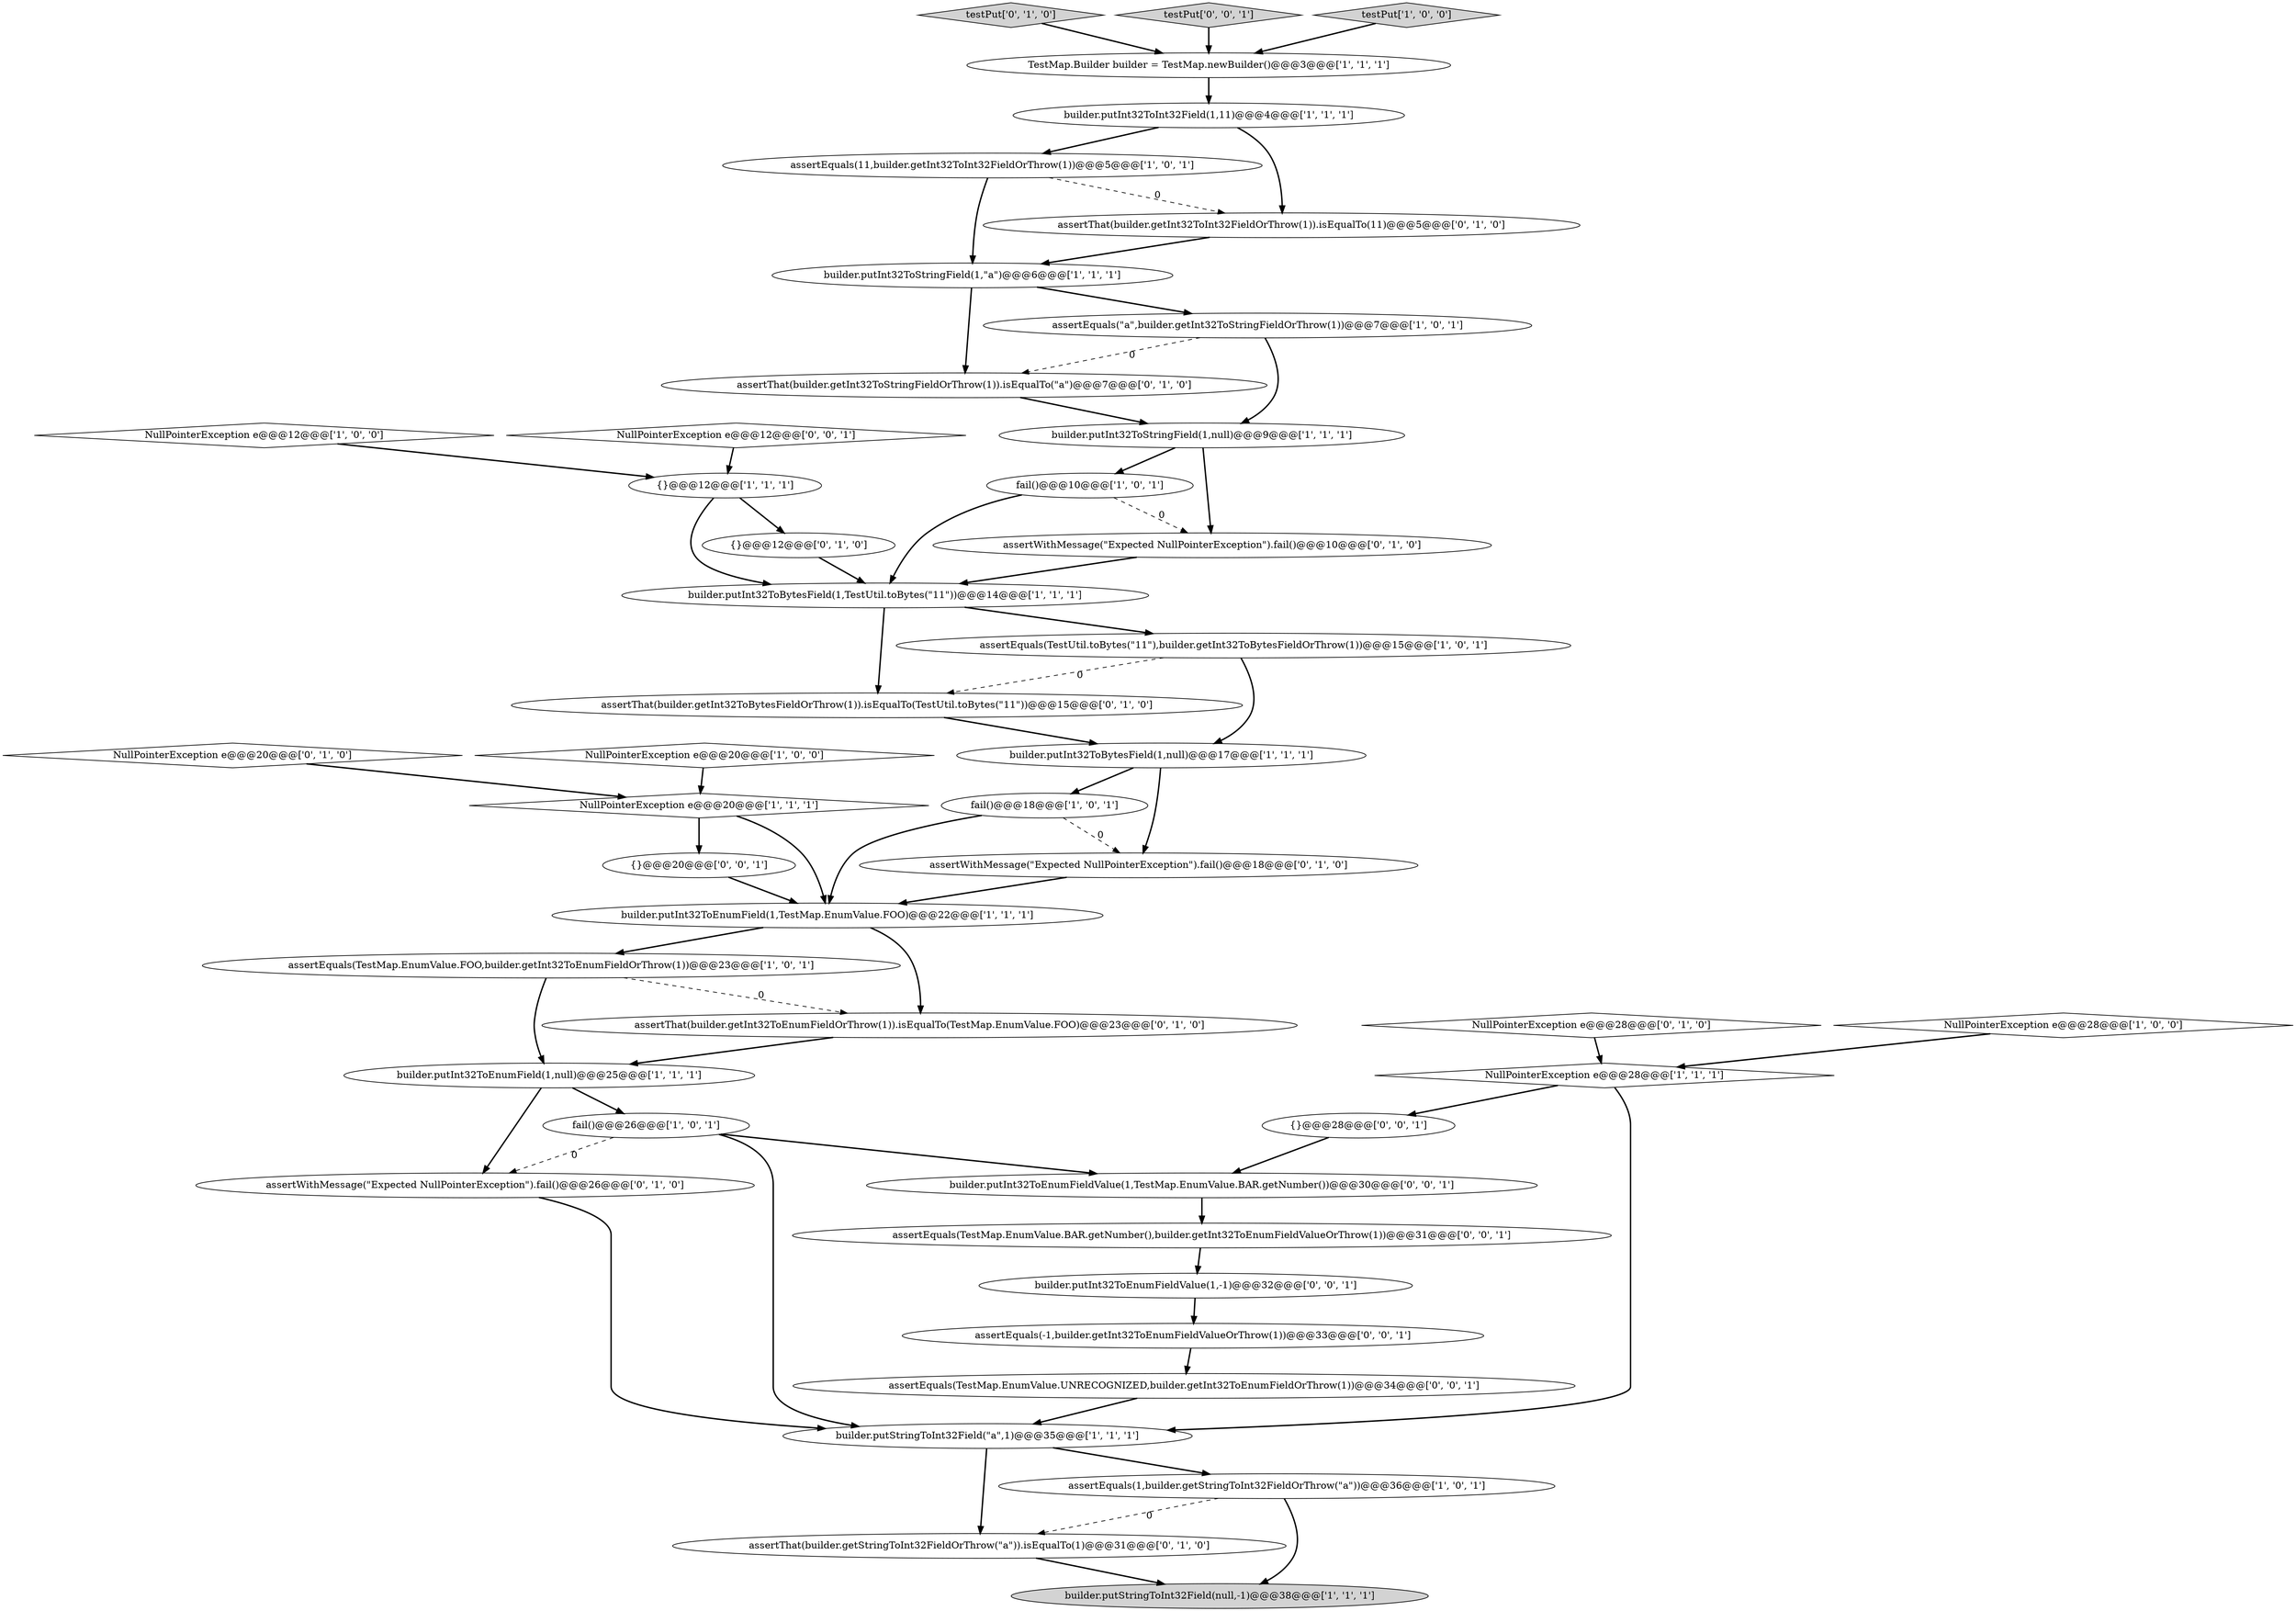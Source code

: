 digraph {
26 [style = filled, label = "assertWithMessage(\"Expected NullPointerException\").fail()@@@26@@@['0', '1', '0']", fillcolor = white, shape = ellipse image = "AAA1AAABBB2BBB"];
38 [style = filled, label = "builder.putInt32ToEnumFieldValue(1,-1)@@@32@@@['0', '0', '1']", fillcolor = white, shape = ellipse image = "AAA0AAABBB3BBB"];
17 [style = filled, label = "builder.putInt32ToStringField(1,\"a\")@@@6@@@['1', '1', '1']", fillcolor = white, shape = ellipse image = "AAA0AAABBB1BBB"];
21 [style = filled, label = "assertEquals(11,builder.getInt32ToInt32FieldOrThrow(1))@@@5@@@['1', '0', '1']", fillcolor = white, shape = ellipse image = "AAA0AAABBB1BBB"];
36 [style = filled, label = "testPut['0', '1', '0']", fillcolor = lightgray, shape = diamond image = "AAA0AAABBB2BBB"];
19 [style = filled, label = "builder.putInt32ToEnumField(1,TestMap.EnumValue.FOO)@@@22@@@['1', '1', '1']", fillcolor = white, shape = ellipse image = "AAA0AAABBB1BBB"];
24 [style = filled, label = "builder.putInt32ToInt32Field(1,11)@@@4@@@['1', '1', '1']", fillcolor = white, shape = ellipse image = "AAA0AAABBB1BBB"];
27 [style = filled, label = "assertThat(builder.getStringToInt32FieldOrThrow(\"a\")).isEqualTo(1)@@@31@@@['0', '1', '0']", fillcolor = white, shape = ellipse image = "AAA1AAABBB2BBB"];
35 [style = filled, label = "assertThat(builder.getInt32ToInt32FieldOrThrow(1)).isEqualTo(11)@@@5@@@['0', '1', '0']", fillcolor = white, shape = ellipse image = "AAA1AAABBB2BBB"];
23 [style = filled, label = "builder.putInt32ToStringField(1,null)@@@9@@@['1', '1', '1']", fillcolor = white, shape = ellipse image = "AAA0AAABBB1BBB"];
11 [style = filled, label = "{}@@@12@@@['1', '1', '1']", fillcolor = white, shape = ellipse image = "AAA0AAABBB1BBB"];
7 [style = filled, label = "NullPointerException e@@@28@@@['1', '1', '1']", fillcolor = white, shape = diamond image = "AAA0AAABBB1BBB"];
6 [style = filled, label = "assertEquals(TestMap.EnumValue.FOO,builder.getInt32ToEnumFieldOrThrow(1))@@@23@@@['1', '0', '1']", fillcolor = white, shape = ellipse image = "AAA0AAABBB1BBB"];
2 [style = filled, label = "NullPointerException e@@@20@@@['1', '1', '1']", fillcolor = white, shape = diamond image = "AAA0AAABBB1BBB"];
10 [style = filled, label = "builder.putInt32ToEnumField(1,null)@@@25@@@['1', '1', '1']", fillcolor = white, shape = ellipse image = "AAA0AAABBB1BBB"];
34 [style = filled, label = "assertWithMessage(\"Expected NullPointerException\").fail()@@@18@@@['0', '1', '0']", fillcolor = white, shape = ellipse image = "AAA1AAABBB2BBB"];
20 [style = filled, label = "builder.putStringToInt32Field(null,-1)@@@38@@@['1', '1', '1']", fillcolor = lightgray, shape = ellipse image = "AAA0AAABBB1BBB"];
32 [style = filled, label = "assertThat(builder.getInt32ToEnumFieldOrThrow(1)).isEqualTo(TestMap.EnumValue.FOO)@@@23@@@['0', '1', '0']", fillcolor = white, shape = ellipse image = "AAA1AAABBB2BBB"];
29 [style = filled, label = "assertWithMessage(\"Expected NullPointerException\").fail()@@@10@@@['0', '1', '0']", fillcolor = white, shape = ellipse image = "AAA1AAABBB2BBB"];
33 [style = filled, label = "NullPointerException e@@@28@@@['0', '1', '0']", fillcolor = white, shape = diamond image = "AAA0AAABBB2BBB"];
15 [style = filled, label = "builder.putStringToInt32Field(\"a\",1)@@@35@@@['1', '1', '1']", fillcolor = white, shape = ellipse image = "AAA0AAABBB1BBB"];
43 [style = filled, label = "builder.putInt32ToEnumFieldValue(1,TestMap.EnumValue.BAR.getNumber())@@@30@@@['0', '0', '1']", fillcolor = white, shape = ellipse image = "AAA0AAABBB3BBB"];
9 [style = filled, label = "assertEquals(1,builder.getStringToInt32FieldOrThrow(\"a\"))@@@36@@@['1', '0', '1']", fillcolor = white, shape = ellipse image = "AAA0AAABBB1BBB"];
40 [style = filled, label = "testPut['0', '0', '1']", fillcolor = lightgray, shape = diamond image = "AAA0AAABBB3BBB"];
18 [style = filled, label = "fail()@@@26@@@['1', '0', '1']", fillcolor = white, shape = ellipse image = "AAA0AAABBB1BBB"];
1 [style = filled, label = "NullPointerException e@@@28@@@['1', '0', '0']", fillcolor = white, shape = diamond image = "AAA0AAABBB1BBB"];
5 [style = filled, label = "NullPointerException e@@@12@@@['1', '0', '0']", fillcolor = white, shape = diamond image = "AAA0AAABBB1BBB"];
25 [style = filled, label = "assertThat(builder.getInt32ToStringFieldOrThrow(1)).isEqualTo(\"a\")@@@7@@@['0', '1', '0']", fillcolor = white, shape = ellipse image = "AAA1AAABBB2BBB"];
30 [style = filled, label = "NullPointerException e@@@20@@@['0', '1', '0']", fillcolor = white, shape = diamond image = "AAA0AAABBB2BBB"];
41 [style = filled, label = "assertEquals(TestMap.EnumValue.BAR.getNumber(),builder.getInt32ToEnumFieldValueOrThrow(1))@@@31@@@['0', '0', '1']", fillcolor = white, shape = ellipse image = "AAA0AAABBB3BBB"];
12 [style = filled, label = "fail()@@@18@@@['1', '0', '1']", fillcolor = white, shape = ellipse image = "AAA0AAABBB1BBB"];
42 [style = filled, label = "{}@@@20@@@['0', '0', '1']", fillcolor = white, shape = ellipse image = "AAA0AAABBB3BBB"];
13 [style = filled, label = "TestMap.Builder builder = TestMap.newBuilder()@@@3@@@['1', '1', '1']", fillcolor = white, shape = ellipse image = "AAA0AAABBB1BBB"];
31 [style = filled, label = "assertThat(builder.getInt32ToBytesFieldOrThrow(1)).isEqualTo(TestUtil.toBytes(\"11\"))@@@15@@@['0', '1', '0']", fillcolor = white, shape = ellipse image = "AAA1AAABBB2BBB"];
39 [style = filled, label = "assertEquals(TestMap.EnumValue.UNRECOGNIZED,builder.getInt32ToEnumFieldOrThrow(1))@@@34@@@['0', '0', '1']", fillcolor = white, shape = ellipse image = "AAA0AAABBB3BBB"];
37 [style = filled, label = "{}@@@28@@@['0', '0', '1']", fillcolor = white, shape = ellipse image = "AAA0AAABBB3BBB"];
44 [style = filled, label = "assertEquals(-1,builder.getInt32ToEnumFieldValueOrThrow(1))@@@33@@@['0', '0', '1']", fillcolor = white, shape = ellipse image = "AAA0AAABBB3BBB"];
3 [style = filled, label = "assertEquals(\"a\",builder.getInt32ToStringFieldOrThrow(1))@@@7@@@['1', '0', '1']", fillcolor = white, shape = ellipse image = "AAA0AAABBB1BBB"];
0 [style = filled, label = "NullPointerException e@@@20@@@['1', '0', '0']", fillcolor = white, shape = diamond image = "AAA0AAABBB1BBB"];
8 [style = filled, label = "builder.putInt32ToBytesField(1,null)@@@17@@@['1', '1', '1']", fillcolor = white, shape = ellipse image = "AAA0AAABBB1BBB"];
28 [style = filled, label = "{}@@@12@@@['0', '1', '0']", fillcolor = white, shape = ellipse image = "AAA0AAABBB2BBB"];
14 [style = filled, label = "testPut['1', '0', '0']", fillcolor = lightgray, shape = diamond image = "AAA0AAABBB1BBB"];
4 [style = filled, label = "builder.putInt32ToBytesField(1,TestUtil.toBytes(\"11\"))@@@14@@@['1', '1', '1']", fillcolor = white, shape = ellipse image = "AAA0AAABBB1BBB"];
22 [style = filled, label = "fail()@@@10@@@['1', '0', '1']", fillcolor = white, shape = ellipse image = "AAA0AAABBB1BBB"];
45 [style = filled, label = "NullPointerException e@@@12@@@['0', '0', '1']", fillcolor = white, shape = diamond image = "AAA0AAABBB3BBB"];
16 [style = filled, label = "assertEquals(TestUtil.toBytes(\"11\"),builder.getInt32ToBytesFieldOrThrow(1))@@@15@@@['1', '0', '1']", fillcolor = white, shape = ellipse image = "AAA0AAABBB1BBB"];
24->21 [style = bold, label=""];
25->23 [style = bold, label=""];
23->22 [style = bold, label=""];
16->31 [style = dashed, label="0"];
24->35 [style = bold, label=""];
11->4 [style = bold, label=""];
19->6 [style = bold, label=""];
15->9 [style = bold, label=""];
35->17 [style = bold, label=""];
8->12 [style = bold, label=""];
4->16 [style = bold, label=""];
45->11 [style = bold, label=""];
22->29 [style = dashed, label="0"];
9->20 [style = bold, label=""];
37->43 [style = bold, label=""];
31->8 [style = bold, label=""];
6->32 [style = dashed, label="0"];
21->17 [style = bold, label=""];
16->8 [style = bold, label=""];
14->13 [style = bold, label=""];
30->2 [style = bold, label=""];
29->4 [style = bold, label=""];
19->32 [style = bold, label=""];
33->7 [style = bold, label=""];
17->3 [style = bold, label=""];
13->24 [style = bold, label=""];
3->25 [style = dashed, label="0"];
27->20 [style = bold, label=""];
8->34 [style = bold, label=""];
10->18 [style = bold, label=""];
6->10 [style = bold, label=""];
28->4 [style = bold, label=""];
43->41 [style = bold, label=""];
3->23 [style = bold, label=""];
15->27 [style = bold, label=""];
21->35 [style = dashed, label="0"];
2->19 [style = bold, label=""];
26->15 [style = bold, label=""];
38->44 [style = bold, label=""];
7->37 [style = bold, label=""];
40->13 [style = bold, label=""];
5->11 [style = bold, label=""];
36->13 [style = bold, label=""];
32->10 [style = bold, label=""];
42->19 [style = bold, label=""];
18->43 [style = bold, label=""];
12->19 [style = bold, label=""];
41->38 [style = bold, label=""];
22->4 [style = bold, label=""];
18->26 [style = dashed, label="0"];
39->15 [style = bold, label=""];
4->31 [style = bold, label=""];
7->15 [style = bold, label=""];
12->34 [style = dashed, label="0"];
0->2 [style = bold, label=""];
1->7 [style = bold, label=""];
34->19 [style = bold, label=""];
11->28 [style = bold, label=""];
44->39 [style = bold, label=""];
9->27 [style = dashed, label="0"];
10->26 [style = bold, label=""];
17->25 [style = bold, label=""];
2->42 [style = bold, label=""];
23->29 [style = bold, label=""];
18->15 [style = bold, label=""];
}
